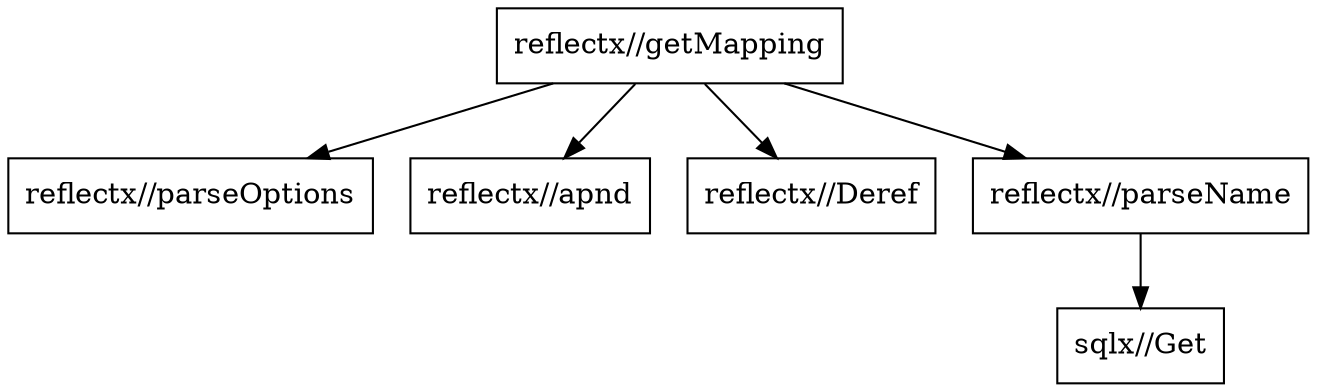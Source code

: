 digraph gph {
"reflectx//getMapping" [label="reflectx//getMapping", shape="box"];
"reflectx//parseOptions" [label="reflectx//parseOptions", shape="box"];
"reflectx//apnd" [label="reflectx//apnd", shape="box"];
"reflectx//Deref" [label="reflectx//Deref", shape="box"];
"reflectx//parseName" [label="reflectx//parseName", shape="box"];
"sqlx//Get" [label="sqlx//Get", shape="box"];"reflectx//getMapping"->"reflectx//parseName";
"reflectx//getMapping"->"reflectx//parseOptions";
"reflectx//getMapping"->"reflectx//apnd";
"reflectx//getMapping"->"reflectx//Deref";
"reflectx//parseName"->"sqlx//Get";
}